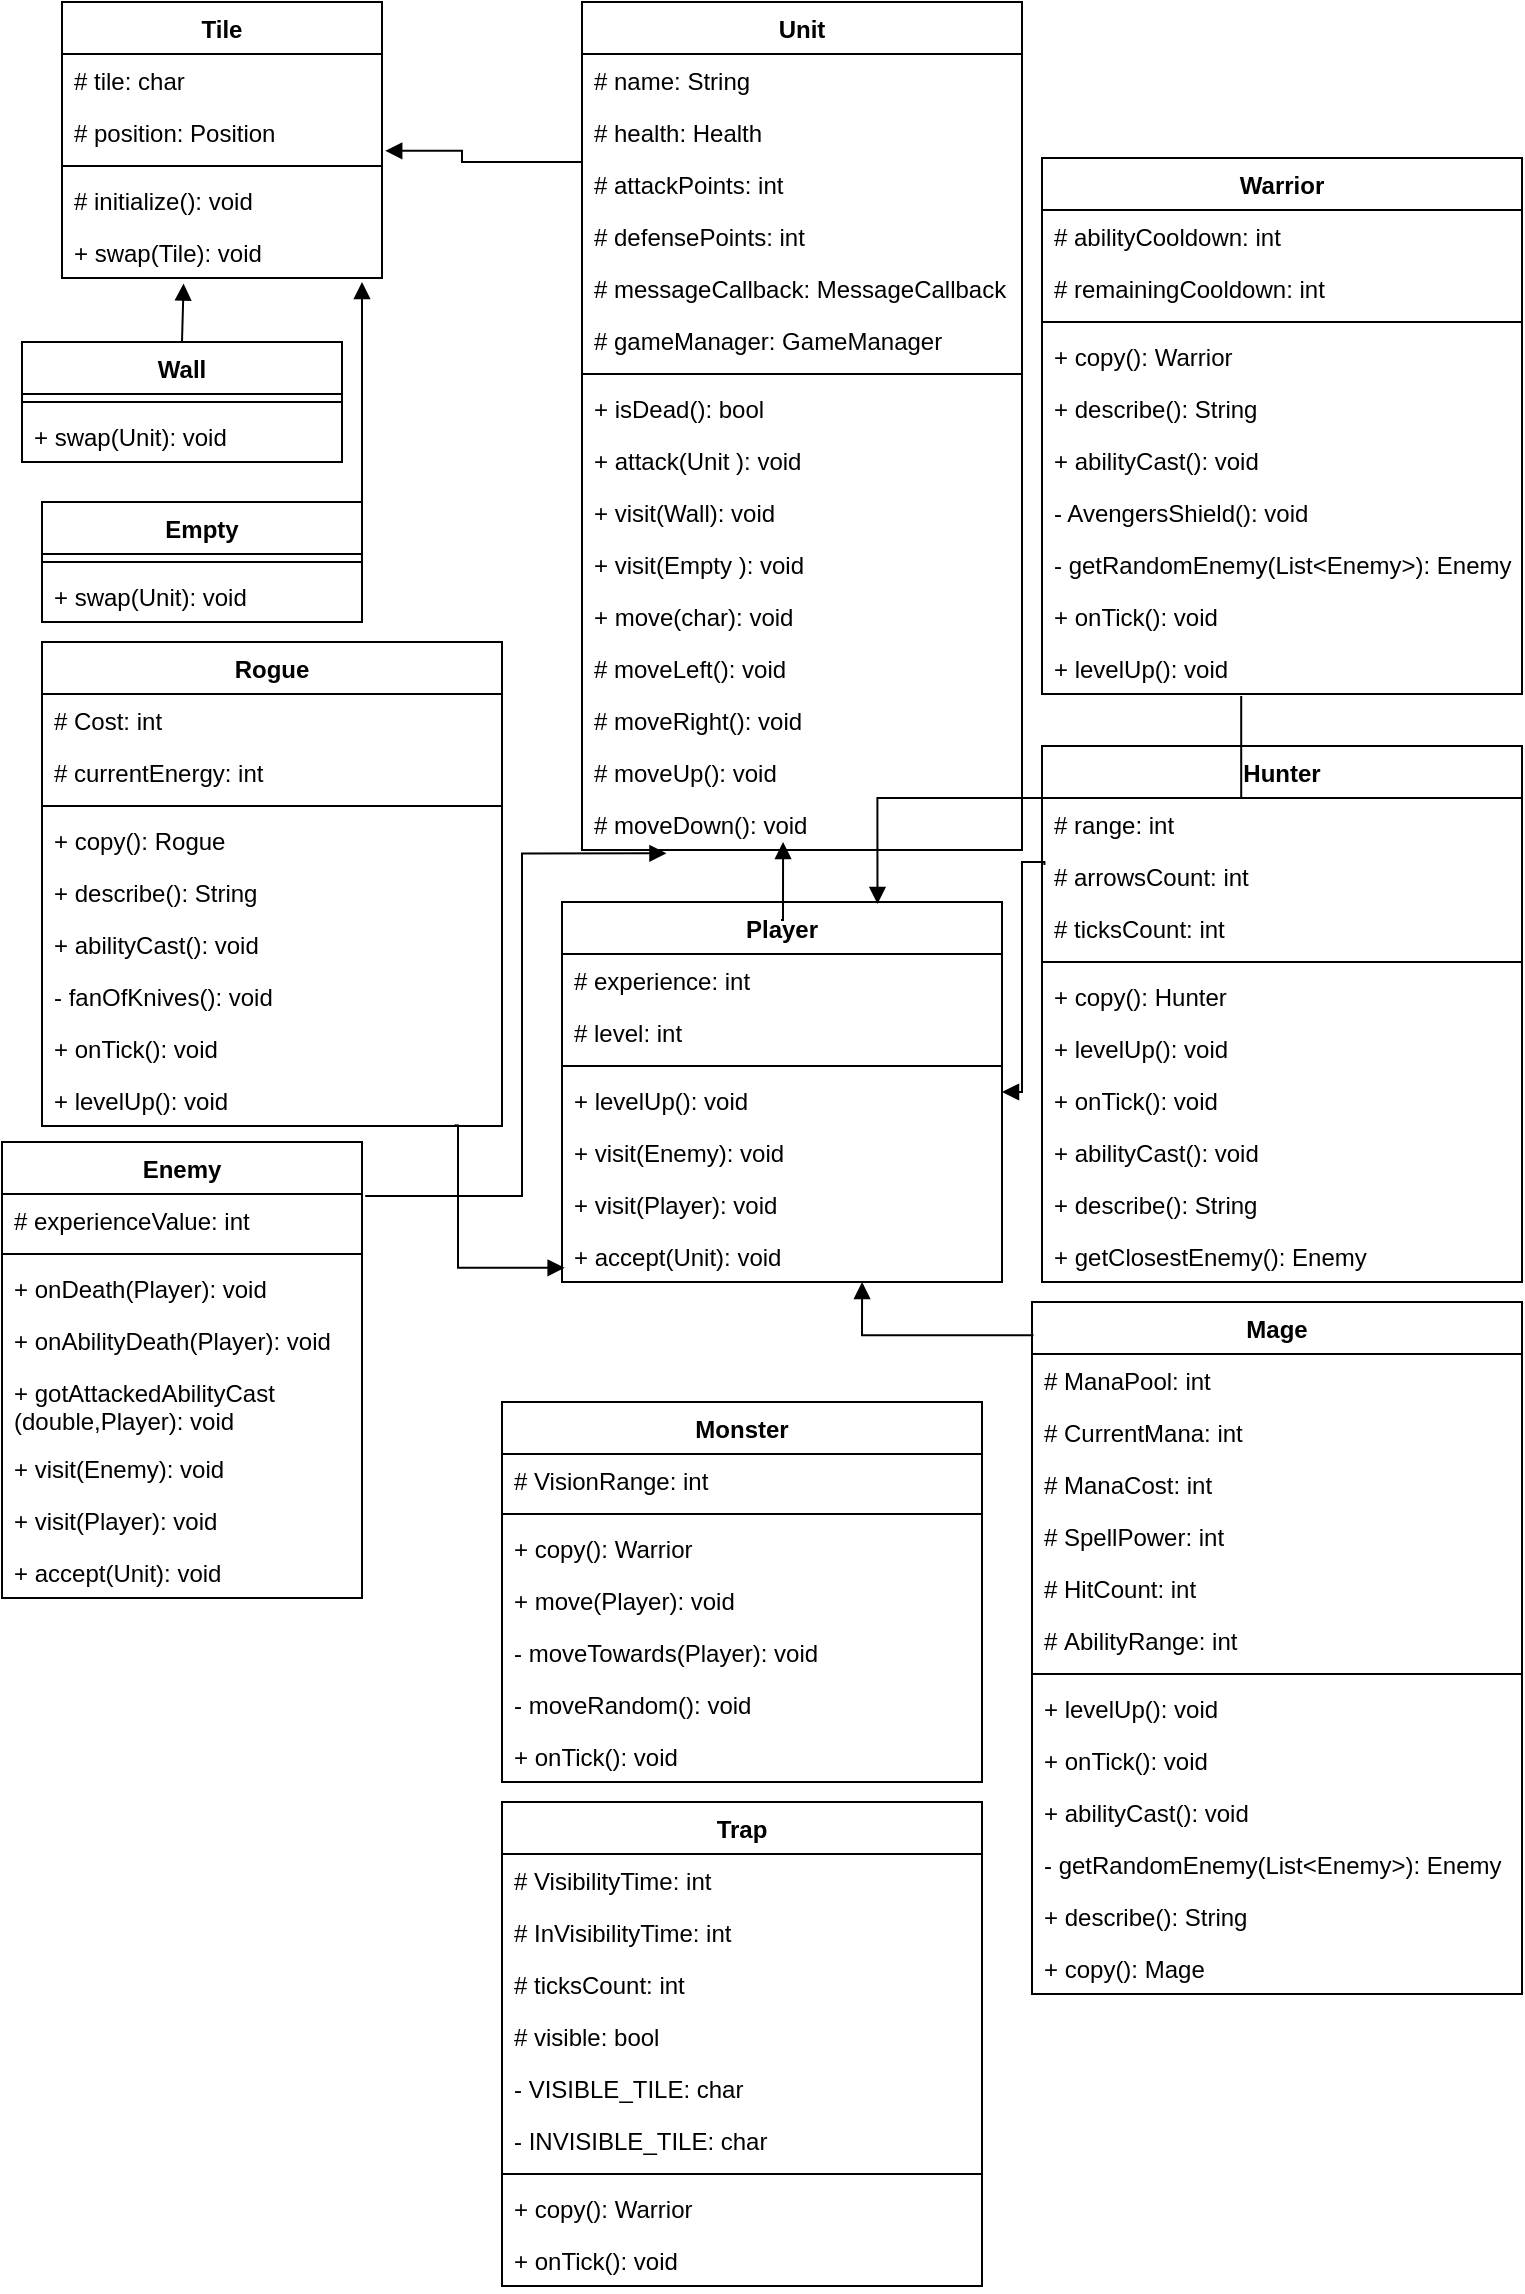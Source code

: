 <mxfile version="21.3.8" type="github">
  <diagram name="‫עמוד-1‬" id="Pcvhoxx2ViWLqpZ0MFCd">
    <mxGraphModel dx="1075" dy="1620" grid="1" gridSize="10" guides="1" tooltips="1" connect="1" arrows="1" fold="1" page="1" pageScale="1" pageWidth="827" pageHeight="1169" math="0" shadow="0">
      <root>
        <mxCell id="0" />
        <mxCell id="1" parent="0" />
        <mxCell id="f8qjsg44G-D1cvxURsNX-1" value="Tile" style="swimlane;fontStyle=1;align=center;verticalAlign=top;childLayout=stackLayout;horizontal=1;startSize=26;horizontalStack=0;resizeParent=1;resizeParentMax=0;resizeLast=0;collapsible=1;marginBottom=0;" vertex="1" parent="1">
          <mxGeometry x="30" y="-1160" width="160" height="138" as="geometry" />
        </mxCell>
        <mxCell id="f8qjsg44G-D1cvxURsNX-2" value="# tile: char" style="text;strokeColor=none;fillColor=none;align=left;verticalAlign=top;spacingLeft=4;spacingRight=4;overflow=hidden;rotatable=0;points=[[0,0.5],[1,0.5]];portConstraint=eastwest;" vertex="1" parent="f8qjsg44G-D1cvxURsNX-1">
          <mxGeometry y="26" width="160" height="26" as="geometry" />
        </mxCell>
        <mxCell id="f8qjsg44G-D1cvxURsNX-7" value="# position: Position" style="text;strokeColor=none;fillColor=none;align=left;verticalAlign=top;spacingLeft=4;spacingRight=4;overflow=hidden;rotatable=0;points=[[0,0.5],[1,0.5]];portConstraint=eastwest;" vertex="1" parent="f8qjsg44G-D1cvxURsNX-1">
          <mxGeometry y="52" width="160" height="26" as="geometry" />
        </mxCell>
        <mxCell id="f8qjsg44G-D1cvxURsNX-3" value="" style="line;strokeWidth=1;fillColor=none;align=left;verticalAlign=middle;spacingTop=-1;spacingLeft=3;spacingRight=3;rotatable=0;labelPosition=right;points=[];portConstraint=eastwest;" vertex="1" parent="f8qjsg44G-D1cvxURsNX-1">
          <mxGeometry y="78" width="160" height="8" as="geometry" />
        </mxCell>
        <mxCell id="f8qjsg44G-D1cvxURsNX-4" value="# initialize(): void" style="text;align=left;verticalAlign=top;spacingLeft=4;spacingRight=4;overflow=hidden;rotatable=0;points=[[0,0.5],[1,0.5]];portConstraint=eastwest;" vertex="1" parent="f8qjsg44G-D1cvxURsNX-1">
          <mxGeometry y="86" width="160" height="26" as="geometry" />
        </mxCell>
        <mxCell id="f8qjsg44G-D1cvxURsNX-5" value="+ swap(Tile): void" style="text;align=left;verticalAlign=top;spacingLeft=4;spacingRight=4;overflow=hidden;rotatable=0;points=[[0,0.5],[1,0.5]];portConstraint=eastwest;" vertex="1" parent="f8qjsg44G-D1cvxURsNX-1">
          <mxGeometry y="112" width="160" height="26" as="geometry" />
        </mxCell>
        <mxCell id="f8qjsg44G-D1cvxURsNX-8" value="Empty" style="swimlane;fontStyle=1;align=center;verticalAlign=top;childLayout=stackLayout;horizontal=1;startSize=26;horizontalStack=0;resizeParent=1;resizeParentMax=0;resizeLast=0;collapsible=1;marginBottom=0;" vertex="1" parent="1">
          <mxGeometry x="20" y="-910" width="160" height="60" as="geometry" />
        </mxCell>
        <mxCell id="f8qjsg44G-D1cvxURsNX-11" value="" style="line;strokeWidth=1;fillColor=none;align=left;verticalAlign=middle;spacingTop=-1;spacingLeft=3;spacingRight=3;rotatable=0;labelPosition=right;points=[];portConstraint=eastwest;" vertex="1" parent="f8qjsg44G-D1cvxURsNX-8">
          <mxGeometry y="26" width="160" height="8" as="geometry" />
        </mxCell>
        <mxCell id="f8qjsg44G-D1cvxURsNX-29" value="+ swap(Unit): void" style="text;align=left;verticalAlign=top;spacingLeft=4;spacingRight=4;overflow=hidden;rotatable=0;points=[[0,0.5],[1,0.5]];portConstraint=eastwest;" vertex="1" parent="f8qjsg44G-D1cvxURsNX-8">
          <mxGeometry y="34" width="160" height="26" as="geometry" />
        </mxCell>
        <mxCell id="f8qjsg44G-D1cvxURsNX-14" value="Wall" style="swimlane;fontStyle=1;align=center;verticalAlign=top;childLayout=stackLayout;horizontal=1;startSize=26;horizontalStack=0;resizeParent=1;resizeParentMax=0;resizeLast=0;collapsible=1;marginBottom=0;" vertex="1" parent="1">
          <mxGeometry x="10" y="-990" width="160" height="60" as="geometry" />
        </mxCell>
        <mxCell id="f8qjsg44G-D1cvxURsNX-17" value="" style="line;strokeWidth=1;fillColor=none;align=left;verticalAlign=middle;spacingTop=-1;spacingLeft=3;spacingRight=3;rotatable=0;labelPosition=right;points=[];portConstraint=eastwest;" vertex="1" parent="f8qjsg44G-D1cvxURsNX-14">
          <mxGeometry y="26" width="160" height="8" as="geometry" />
        </mxCell>
        <mxCell id="f8qjsg44G-D1cvxURsNX-28" value="+ swap(Unit): void" style="text;align=left;verticalAlign=top;spacingLeft=4;spacingRight=4;overflow=hidden;rotatable=0;points=[[0,0.5],[1,0.5]];portConstraint=eastwest;" vertex="1" parent="f8qjsg44G-D1cvxURsNX-14">
          <mxGeometry y="34" width="160" height="26" as="geometry" />
        </mxCell>
        <mxCell id="f8qjsg44G-D1cvxURsNX-21" style="edgeStyle=orthogonalEdgeStyle;rounded=0;orthogonalLoop=1;jettySize=auto;html=1;endArrow=block;endFill=1;exitX=0.5;exitY=0;exitDx=0;exitDy=0;entryX=0.38;entryY=1.108;entryDx=0;entryDy=0;entryPerimeter=0;" edge="1" parent="1" source="f8qjsg44G-D1cvxURsNX-14" target="f8qjsg44G-D1cvxURsNX-5">
          <mxGeometry relative="1" as="geometry">
            <mxPoint x="165" y="-1080" as="sourcePoint" />
            <mxPoint x="550" y="-955" as="targetPoint" />
          </mxGeometry>
        </mxCell>
        <mxCell id="f8qjsg44G-D1cvxURsNX-22" value="Unit" style="swimlane;fontStyle=1;align=center;verticalAlign=top;childLayout=stackLayout;horizontal=1;startSize=26;horizontalStack=0;resizeParent=1;resizeParentMax=0;resizeLast=0;collapsible=1;marginBottom=0;" vertex="1" parent="1">
          <mxGeometry x="290" y="-1160" width="220" height="424" as="geometry" />
        </mxCell>
        <mxCell id="f8qjsg44G-D1cvxURsNX-23" value="# name: String" style="text;strokeColor=none;fillColor=none;align=left;verticalAlign=top;spacingLeft=4;spacingRight=4;overflow=hidden;rotatable=0;points=[[0,0.5],[1,0.5]];portConstraint=eastwest;" vertex="1" parent="f8qjsg44G-D1cvxURsNX-22">
          <mxGeometry y="26" width="220" height="26" as="geometry" />
        </mxCell>
        <mxCell id="f8qjsg44G-D1cvxURsNX-24" value="# health: Health" style="text;strokeColor=none;fillColor=none;align=left;verticalAlign=top;spacingLeft=4;spacingRight=4;overflow=hidden;rotatable=0;points=[[0,0.5],[1,0.5]];portConstraint=eastwest;" vertex="1" parent="f8qjsg44G-D1cvxURsNX-22">
          <mxGeometry y="52" width="220" height="26" as="geometry" />
        </mxCell>
        <mxCell id="f8qjsg44G-D1cvxURsNX-30" value="# attackPoints: int" style="text;strokeColor=none;fillColor=none;align=left;verticalAlign=top;spacingLeft=4;spacingRight=4;overflow=hidden;rotatable=0;points=[[0,0.5],[1,0.5]];portConstraint=eastwest;" vertex="1" parent="f8qjsg44G-D1cvxURsNX-22">
          <mxGeometry y="78" width="220" height="26" as="geometry" />
        </mxCell>
        <mxCell id="f8qjsg44G-D1cvxURsNX-31" value="# defensePoints: int" style="text;strokeColor=none;fillColor=none;align=left;verticalAlign=top;spacingLeft=4;spacingRight=4;overflow=hidden;rotatable=0;points=[[0,0.5],[1,0.5]];portConstraint=eastwest;" vertex="1" parent="f8qjsg44G-D1cvxURsNX-22">
          <mxGeometry y="104" width="220" height="26" as="geometry" />
        </mxCell>
        <mxCell id="f8qjsg44G-D1cvxURsNX-32" value="# messageCallback: MessageCallback" style="text;strokeColor=none;fillColor=none;align=left;verticalAlign=top;spacingLeft=4;spacingRight=4;overflow=hidden;rotatable=0;points=[[0,0.5],[1,0.5]];portConstraint=eastwest;" vertex="1" parent="f8qjsg44G-D1cvxURsNX-22">
          <mxGeometry y="130" width="220" height="26" as="geometry" />
        </mxCell>
        <mxCell id="f8qjsg44G-D1cvxURsNX-33" value="# gameManager: GameManager" style="text;strokeColor=none;fillColor=none;align=left;verticalAlign=top;spacingLeft=4;spacingRight=4;overflow=hidden;rotatable=0;points=[[0,0.5],[1,0.5]];portConstraint=eastwest;" vertex="1" parent="f8qjsg44G-D1cvxURsNX-22">
          <mxGeometry y="156" width="220" height="26" as="geometry" />
        </mxCell>
        <mxCell id="f8qjsg44G-D1cvxURsNX-25" value="" style="line;strokeWidth=1;fillColor=none;align=left;verticalAlign=middle;spacingTop=-1;spacingLeft=3;spacingRight=3;rotatable=0;labelPosition=right;points=[];portConstraint=eastwest;" vertex="1" parent="f8qjsg44G-D1cvxURsNX-22">
          <mxGeometry y="182" width="220" height="8" as="geometry" />
        </mxCell>
        <mxCell id="f8qjsg44G-D1cvxURsNX-26" value="+ isDead(): bool" style="text;align=left;verticalAlign=top;spacingLeft=4;spacingRight=4;overflow=hidden;rotatable=0;points=[[0,0.5],[1,0.5]];portConstraint=eastwest;" vertex="1" parent="f8qjsg44G-D1cvxURsNX-22">
          <mxGeometry y="190" width="220" height="26" as="geometry" />
        </mxCell>
        <mxCell id="f8qjsg44G-D1cvxURsNX-27" value="+ attack(Unit ): void" style="text;align=left;verticalAlign=top;spacingLeft=4;spacingRight=4;overflow=hidden;rotatable=0;points=[[0,0.5],[1,0.5]];portConstraint=eastwest;" vertex="1" parent="f8qjsg44G-D1cvxURsNX-22">
          <mxGeometry y="216" width="220" height="26" as="geometry" />
        </mxCell>
        <mxCell id="f8qjsg44G-D1cvxURsNX-34" value="+ visit(Wall): void" style="text;align=left;verticalAlign=top;spacingLeft=4;spacingRight=4;overflow=hidden;rotatable=0;points=[[0,0.5],[1,0.5]];portConstraint=eastwest;" vertex="1" parent="f8qjsg44G-D1cvxURsNX-22">
          <mxGeometry y="242" width="220" height="26" as="geometry" />
        </mxCell>
        <mxCell id="f8qjsg44G-D1cvxURsNX-35" value="+ visit(Empty ): void" style="text;align=left;verticalAlign=top;spacingLeft=4;spacingRight=4;overflow=hidden;rotatable=0;points=[[0,0.5],[1,0.5]];portConstraint=eastwest;" vertex="1" parent="f8qjsg44G-D1cvxURsNX-22">
          <mxGeometry y="268" width="220" height="26" as="geometry" />
        </mxCell>
        <mxCell id="f8qjsg44G-D1cvxURsNX-36" value="+ move(char): void" style="text;align=left;verticalAlign=top;spacingLeft=4;spacingRight=4;overflow=hidden;rotatable=0;points=[[0,0.5],[1,0.5]];portConstraint=eastwest;" vertex="1" parent="f8qjsg44G-D1cvxURsNX-22">
          <mxGeometry y="294" width="220" height="26" as="geometry" />
        </mxCell>
        <mxCell id="f8qjsg44G-D1cvxURsNX-37" value="# moveLeft(): void" style="text;align=left;verticalAlign=top;spacingLeft=4;spacingRight=4;overflow=hidden;rotatable=0;points=[[0,0.5],[1,0.5]];portConstraint=eastwest;" vertex="1" parent="f8qjsg44G-D1cvxURsNX-22">
          <mxGeometry y="320" width="220" height="26" as="geometry" />
        </mxCell>
        <mxCell id="f8qjsg44G-D1cvxURsNX-38" value="# moveRight(): void" style="text;align=left;verticalAlign=top;spacingLeft=4;spacingRight=4;overflow=hidden;rotatable=0;points=[[0,0.5],[1,0.5]];portConstraint=eastwest;" vertex="1" parent="f8qjsg44G-D1cvxURsNX-22">
          <mxGeometry y="346" width="220" height="26" as="geometry" />
        </mxCell>
        <mxCell id="f8qjsg44G-D1cvxURsNX-39" value="# moveUp(): void" style="text;align=left;verticalAlign=top;spacingLeft=4;spacingRight=4;overflow=hidden;rotatable=0;points=[[0,0.5],[1,0.5]];portConstraint=eastwest;" vertex="1" parent="f8qjsg44G-D1cvxURsNX-22">
          <mxGeometry y="372" width="220" height="26" as="geometry" />
        </mxCell>
        <mxCell id="f8qjsg44G-D1cvxURsNX-40" value="# moveDown(): void" style="text;align=left;verticalAlign=top;spacingLeft=4;spacingRight=4;overflow=hidden;rotatable=0;points=[[0,0.5],[1,0.5]];portConstraint=eastwest;" vertex="1" parent="f8qjsg44G-D1cvxURsNX-22">
          <mxGeometry y="398" width="220" height="26" as="geometry" />
        </mxCell>
        <mxCell id="f8qjsg44G-D1cvxURsNX-41" style="edgeStyle=orthogonalEdgeStyle;rounded=0;orthogonalLoop=1;jettySize=auto;html=1;endArrow=block;endFill=1;exitX=0;exitY=0.5;exitDx=0;exitDy=0;entryX=1.01;entryY=0.862;entryDx=0;entryDy=0;entryPerimeter=0;" edge="1" parent="1" source="f8qjsg44G-D1cvxURsNX-30" target="f8qjsg44G-D1cvxURsNX-7">
          <mxGeometry relative="1" as="geometry">
            <mxPoint x="729" y="-959" as="sourcePoint" />
            <mxPoint x="570" y="-980" as="targetPoint" />
            <Array as="points">
              <mxPoint x="290" y="-1080" />
              <mxPoint x="230" y="-1080" />
              <mxPoint x="230" y="-1086" />
            </Array>
          </mxGeometry>
        </mxCell>
        <mxCell id="f8qjsg44G-D1cvxURsNX-42" value="Player" style="swimlane;fontStyle=1;align=center;verticalAlign=top;childLayout=stackLayout;horizontal=1;startSize=26;horizontalStack=0;resizeParent=1;resizeParentMax=0;resizeLast=0;collapsible=1;marginBottom=0;" vertex="1" parent="1">
          <mxGeometry x="280" y="-710" width="220" height="190" as="geometry" />
        </mxCell>
        <mxCell id="f8qjsg44G-D1cvxURsNX-47" value="# experience: int" style="text;strokeColor=none;fillColor=none;align=left;verticalAlign=top;spacingLeft=4;spacingRight=4;overflow=hidden;rotatable=0;points=[[0,0.5],[1,0.5]];portConstraint=eastwest;" vertex="1" parent="f8qjsg44G-D1cvxURsNX-42">
          <mxGeometry y="26" width="220" height="26" as="geometry" />
        </mxCell>
        <mxCell id="f8qjsg44G-D1cvxURsNX-48" value="# level: int" style="text;strokeColor=none;fillColor=none;align=left;verticalAlign=top;spacingLeft=4;spacingRight=4;overflow=hidden;rotatable=0;points=[[0,0.5],[1,0.5]];portConstraint=eastwest;" vertex="1" parent="f8qjsg44G-D1cvxURsNX-42">
          <mxGeometry y="52" width="220" height="26" as="geometry" />
        </mxCell>
        <mxCell id="f8qjsg44G-D1cvxURsNX-49" value="" style="line;strokeWidth=1;fillColor=none;align=left;verticalAlign=middle;spacingTop=-1;spacingLeft=3;spacingRight=3;rotatable=0;labelPosition=right;points=[];portConstraint=eastwest;" vertex="1" parent="f8qjsg44G-D1cvxURsNX-42">
          <mxGeometry y="78" width="220" height="8" as="geometry" />
        </mxCell>
        <mxCell id="f8qjsg44G-D1cvxURsNX-50" value="+ levelUp(): void" style="text;align=left;verticalAlign=top;spacingLeft=4;spacingRight=4;overflow=hidden;rotatable=0;points=[[0,0.5],[1,0.5]];portConstraint=eastwest;" vertex="1" parent="f8qjsg44G-D1cvxURsNX-42">
          <mxGeometry y="86" width="220" height="26" as="geometry" />
        </mxCell>
        <mxCell id="f8qjsg44G-D1cvxURsNX-51" value="+ visit(Enemy): void" style="text;align=left;verticalAlign=top;spacingLeft=4;spacingRight=4;overflow=hidden;rotatable=0;points=[[0,0.5],[1,0.5]];portConstraint=eastwest;" vertex="1" parent="f8qjsg44G-D1cvxURsNX-42">
          <mxGeometry y="112" width="220" height="26" as="geometry" />
        </mxCell>
        <mxCell id="f8qjsg44G-D1cvxURsNX-52" value="+ visit(Player): void" style="text;align=left;verticalAlign=top;spacingLeft=4;spacingRight=4;overflow=hidden;rotatable=0;points=[[0,0.5],[1,0.5]];portConstraint=eastwest;" vertex="1" parent="f8qjsg44G-D1cvxURsNX-42">
          <mxGeometry y="138" width="220" height="26" as="geometry" />
        </mxCell>
        <mxCell id="f8qjsg44G-D1cvxURsNX-53" value="+ accept(Unit): void" style="text;align=left;verticalAlign=top;spacingLeft=4;spacingRight=4;overflow=hidden;rotatable=0;points=[[0,0.5],[1,0.5]];portConstraint=eastwest;" vertex="1" parent="f8qjsg44G-D1cvxURsNX-42">
          <mxGeometry y="164" width="220" height="26" as="geometry" />
        </mxCell>
        <mxCell id="f8qjsg44G-D1cvxURsNX-59" style="edgeStyle=orthogonalEdgeStyle;rounded=0;orthogonalLoop=1;jettySize=auto;html=1;endArrow=block;endFill=1;exitX=1;exitY=0;exitDx=0;exitDy=0;" edge="1" parent="1" source="f8qjsg44G-D1cvxURsNX-8">
          <mxGeometry relative="1" as="geometry">
            <mxPoint x="100" y="-980" as="sourcePoint" />
            <mxPoint x="180" y="-1020" as="targetPoint" />
          </mxGeometry>
        </mxCell>
        <mxCell id="f8qjsg44G-D1cvxURsNX-69" style="edgeStyle=orthogonalEdgeStyle;rounded=0;orthogonalLoop=1;jettySize=auto;html=1;endArrow=block;endFill=1;exitX=0.5;exitY=0;exitDx=0;exitDy=0;entryX=0.457;entryY=0.846;entryDx=0;entryDy=0;entryPerimeter=0;" edge="1" parent="1" target="f8qjsg44G-D1cvxURsNX-40">
          <mxGeometry relative="1" as="geometry">
            <mxPoint x="389.5" y="-701" as="sourcePoint" />
            <mxPoint x="390.5" y="-730" as="targetPoint" />
            <Array as="points">
              <mxPoint x="391" y="-701" />
            </Array>
          </mxGeometry>
        </mxCell>
        <mxCell id="f8qjsg44G-D1cvxURsNX-79" value="Mage" style="swimlane;fontStyle=1;align=center;verticalAlign=top;childLayout=stackLayout;horizontal=1;startSize=26;horizontalStack=0;resizeParent=1;resizeParentMax=0;resizeLast=0;collapsible=1;marginBottom=0;" vertex="1" parent="1">
          <mxGeometry x="515" y="-510" width="245" height="346" as="geometry" />
        </mxCell>
        <mxCell id="f8qjsg44G-D1cvxURsNX-80" value="# ManaPool: int" style="text;strokeColor=none;fillColor=none;align=left;verticalAlign=top;spacingLeft=4;spacingRight=4;overflow=hidden;rotatable=0;points=[[0,0.5],[1,0.5]];portConstraint=eastwest;" vertex="1" parent="f8qjsg44G-D1cvxURsNX-79">
          <mxGeometry y="26" width="245" height="26" as="geometry" />
        </mxCell>
        <mxCell id="f8qjsg44G-D1cvxURsNX-81" value="# CurrentMana: int" style="text;strokeColor=none;fillColor=none;align=left;verticalAlign=top;spacingLeft=4;spacingRight=4;overflow=hidden;rotatable=0;points=[[0,0.5],[1,0.5]];portConstraint=eastwest;" vertex="1" parent="f8qjsg44G-D1cvxURsNX-79">
          <mxGeometry y="52" width="245" height="26" as="geometry" />
        </mxCell>
        <mxCell id="f8qjsg44G-D1cvxURsNX-125" value="# ManaCost: int" style="text;strokeColor=none;fillColor=none;align=left;verticalAlign=top;spacingLeft=4;spacingRight=4;overflow=hidden;rotatable=0;points=[[0,0.5],[1,0.5]];portConstraint=eastwest;" vertex="1" parent="f8qjsg44G-D1cvxURsNX-79">
          <mxGeometry y="78" width="245" height="26" as="geometry" />
        </mxCell>
        <mxCell id="f8qjsg44G-D1cvxURsNX-128" value="# SpellPower: int" style="text;strokeColor=none;fillColor=none;align=left;verticalAlign=top;spacingLeft=4;spacingRight=4;overflow=hidden;rotatable=0;points=[[0,0.5],[1,0.5]];portConstraint=eastwest;" vertex="1" parent="f8qjsg44G-D1cvxURsNX-79">
          <mxGeometry y="104" width="245" height="26" as="geometry" />
        </mxCell>
        <mxCell id="f8qjsg44G-D1cvxURsNX-126" value="# HitCount: int" style="text;strokeColor=none;fillColor=none;align=left;verticalAlign=top;spacingLeft=4;spacingRight=4;overflow=hidden;rotatable=0;points=[[0,0.5],[1,0.5]];portConstraint=eastwest;" vertex="1" parent="f8qjsg44G-D1cvxURsNX-79">
          <mxGeometry y="130" width="245" height="26" as="geometry" />
        </mxCell>
        <mxCell id="f8qjsg44G-D1cvxURsNX-127" value="# AbilityRange: int" style="text;strokeColor=none;fillColor=none;align=left;verticalAlign=top;spacingLeft=4;spacingRight=4;overflow=hidden;rotatable=0;points=[[0,0.5],[1,0.5]];portConstraint=eastwest;" vertex="1" parent="f8qjsg44G-D1cvxURsNX-79">
          <mxGeometry y="156" width="245" height="26" as="geometry" />
        </mxCell>
        <mxCell id="f8qjsg44G-D1cvxURsNX-82" value="" style="line;strokeWidth=1;fillColor=none;align=left;verticalAlign=middle;spacingTop=-1;spacingLeft=3;spacingRight=3;rotatable=0;labelPosition=right;points=[];portConstraint=eastwest;" vertex="1" parent="f8qjsg44G-D1cvxURsNX-79">
          <mxGeometry y="182" width="245" height="8" as="geometry" />
        </mxCell>
        <mxCell id="f8qjsg44G-D1cvxURsNX-133" value="+ levelUp(): void" style="text;align=left;verticalAlign=top;spacingLeft=4;spacingRight=4;overflow=hidden;rotatable=0;points=[[0,0.5],[1,0.5]];portConstraint=eastwest;" vertex="1" parent="f8qjsg44G-D1cvxURsNX-79">
          <mxGeometry y="190" width="245" height="26" as="geometry" />
        </mxCell>
        <mxCell id="f8qjsg44G-D1cvxURsNX-132" value="+ onTick(): void" style="text;align=left;verticalAlign=top;spacingLeft=4;spacingRight=4;overflow=hidden;rotatable=0;points=[[0,0.5],[1,0.5]];portConstraint=eastwest;" vertex="1" parent="f8qjsg44G-D1cvxURsNX-79">
          <mxGeometry y="216" width="245" height="26" as="geometry" />
        </mxCell>
        <mxCell id="f8qjsg44G-D1cvxURsNX-131" value="+ abilityCast(): void" style="text;align=left;verticalAlign=top;spacingLeft=4;spacingRight=4;overflow=hidden;rotatable=0;points=[[0,0.5],[1,0.5]];portConstraint=eastwest;" vertex="1" parent="f8qjsg44G-D1cvxURsNX-79">
          <mxGeometry y="242" width="245" height="26" as="geometry" />
        </mxCell>
        <mxCell id="f8qjsg44G-D1cvxURsNX-134" value="- getRandomEnemy(List&lt;Enemy&gt;): Enemy" style="text;align=left;verticalAlign=top;spacingLeft=4;spacingRight=4;overflow=hidden;rotatable=0;points=[[0,0.5],[1,0.5]];portConstraint=eastwest;" vertex="1" parent="f8qjsg44G-D1cvxURsNX-79">
          <mxGeometry y="268" width="245" height="26" as="geometry" />
        </mxCell>
        <mxCell id="f8qjsg44G-D1cvxURsNX-130" value="+ describe(): String" style="text;align=left;verticalAlign=top;spacingLeft=4;spacingRight=4;overflow=hidden;rotatable=0;points=[[0,0.5],[1,0.5]];portConstraint=eastwest;" vertex="1" parent="f8qjsg44G-D1cvxURsNX-79">
          <mxGeometry y="294" width="245" height="26" as="geometry" />
        </mxCell>
        <mxCell id="f8qjsg44G-D1cvxURsNX-129" value="+ copy(): Mage" style="text;align=left;verticalAlign=top;spacingLeft=4;spacingRight=4;overflow=hidden;rotatable=0;points=[[0,0.5],[1,0.5]];portConstraint=eastwest;" vertex="1" parent="f8qjsg44G-D1cvxURsNX-79">
          <mxGeometry y="320" width="245" height="26" as="geometry" />
        </mxCell>
        <mxCell id="f8qjsg44G-D1cvxURsNX-95" value="Hunter" style="swimlane;fontStyle=1;align=center;verticalAlign=top;childLayout=stackLayout;horizontal=1;startSize=26;horizontalStack=0;resizeParent=1;resizeParentMax=0;resizeLast=0;collapsible=1;marginBottom=0;" vertex="1" parent="1">
          <mxGeometry x="520" y="-788" width="240" height="268" as="geometry" />
        </mxCell>
        <mxCell id="f8qjsg44G-D1cvxURsNX-96" value="# range: int" style="text;strokeColor=none;fillColor=none;align=left;verticalAlign=top;spacingLeft=4;spacingRight=4;overflow=hidden;rotatable=0;points=[[0,0.5],[1,0.5]];portConstraint=eastwest;" vertex="1" parent="f8qjsg44G-D1cvxURsNX-95">
          <mxGeometry y="26" width="240" height="26" as="geometry" />
        </mxCell>
        <mxCell id="f8qjsg44G-D1cvxURsNX-97" value="# arrowsCount: int" style="text;strokeColor=none;fillColor=none;align=left;verticalAlign=top;spacingLeft=4;spacingRight=4;overflow=hidden;rotatable=0;points=[[0,0.5],[1,0.5]];portConstraint=eastwest;" vertex="1" parent="f8qjsg44G-D1cvxURsNX-95">
          <mxGeometry y="52" width="240" height="26" as="geometry" />
        </mxCell>
        <mxCell id="f8qjsg44G-D1cvxURsNX-157" value="# ticksCount: int" style="text;strokeColor=none;fillColor=none;align=left;verticalAlign=top;spacingLeft=4;spacingRight=4;overflow=hidden;rotatable=0;points=[[0,0.5],[1,0.5]];portConstraint=eastwest;" vertex="1" parent="f8qjsg44G-D1cvxURsNX-95">
          <mxGeometry y="78" width="240" height="26" as="geometry" />
        </mxCell>
        <mxCell id="f8qjsg44G-D1cvxURsNX-98" value="" style="line;strokeWidth=1;fillColor=none;align=left;verticalAlign=middle;spacingTop=-1;spacingLeft=3;spacingRight=3;rotatable=0;labelPosition=right;points=[];portConstraint=eastwest;" vertex="1" parent="f8qjsg44G-D1cvxURsNX-95">
          <mxGeometry y="104" width="240" height="8" as="geometry" />
        </mxCell>
        <mxCell id="f8qjsg44G-D1cvxURsNX-151" value="+ copy(): Hunter" style="text;align=left;verticalAlign=top;spacingLeft=4;spacingRight=4;overflow=hidden;rotatable=0;points=[[0,0.5],[1,0.5]];portConstraint=eastwest;" vertex="1" parent="f8qjsg44G-D1cvxURsNX-95">
          <mxGeometry y="112" width="240" height="26" as="geometry" />
        </mxCell>
        <mxCell id="f8qjsg44G-D1cvxURsNX-155" value="+ levelUp(): void" style="text;align=left;verticalAlign=top;spacingLeft=4;spacingRight=4;overflow=hidden;rotatable=0;points=[[0,0.5],[1,0.5]];portConstraint=eastwest;" vertex="1" parent="f8qjsg44G-D1cvxURsNX-95">
          <mxGeometry y="138" width="240" height="26" as="geometry" />
        </mxCell>
        <mxCell id="f8qjsg44G-D1cvxURsNX-154" value="+ onTick(): void" style="text;align=left;verticalAlign=top;spacingLeft=4;spacingRight=4;overflow=hidden;rotatable=0;points=[[0,0.5],[1,0.5]];portConstraint=eastwest;" vertex="1" parent="f8qjsg44G-D1cvxURsNX-95">
          <mxGeometry y="164" width="240" height="26" as="geometry" />
        </mxCell>
        <mxCell id="f8qjsg44G-D1cvxURsNX-153" value="+ abilityCast(): void" style="text;align=left;verticalAlign=top;spacingLeft=4;spacingRight=4;overflow=hidden;rotatable=0;points=[[0,0.5],[1,0.5]];portConstraint=eastwest;" vertex="1" parent="f8qjsg44G-D1cvxURsNX-95">
          <mxGeometry y="190" width="240" height="26" as="geometry" />
        </mxCell>
        <mxCell id="f8qjsg44G-D1cvxURsNX-152" value="+ describe(): String" style="text;align=left;verticalAlign=top;spacingLeft=4;spacingRight=4;overflow=hidden;rotatable=0;points=[[0,0.5],[1,0.5]];portConstraint=eastwest;" vertex="1" parent="f8qjsg44G-D1cvxURsNX-95">
          <mxGeometry y="216" width="240" height="26" as="geometry" />
        </mxCell>
        <mxCell id="f8qjsg44G-D1cvxURsNX-158" value="+ getClosestEnemy(): Enemy" style="text;align=left;verticalAlign=top;spacingLeft=4;spacingRight=4;overflow=hidden;rotatable=0;points=[[0,0.5],[1,0.5]];portConstraint=eastwest;" vertex="1" parent="f8qjsg44G-D1cvxURsNX-95">
          <mxGeometry y="242" width="240" height="26" as="geometry" />
        </mxCell>
        <mxCell id="f8qjsg44G-D1cvxURsNX-103" value="Rogue" style="swimlane;fontStyle=1;align=center;verticalAlign=top;childLayout=stackLayout;horizontal=1;startSize=26;horizontalStack=0;resizeParent=1;resizeParentMax=0;resizeLast=0;collapsible=1;marginBottom=0;" vertex="1" parent="1">
          <mxGeometry x="20" y="-840" width="230" height="242" as="geometry" />
        </mxCell>
        <mxCell id="f8qjsg44G-D1cvxURsNX-104" value="# Cost: int" style="text;strokeColor=none;fillColor=none;align=left;verticalAlign=top;spacingLeft=4;spacingRight=4;overflow=hidden;rotatable=0;points=[[0,0.5],[1,0.5]];portConstraint=eastwest;" vertex="1" parent="f8qjsg44G-D1cvxURsNX-103">
          <mxGeometry y="26" width="230" height="26" as="geometry" />
        </mxCell>
        <mxCell id="f8qjsg44G-D1cvxURsNX-105" value="# currentEnergy: int" style="text;strokeColor=none;fillColor=none;align=left;verticalAlign=top;spacingLeft=4;spacingRight=4;overflow=hidden;rotatable=0;points=[[0,0.5],[1,0.5]];portConstraint=eastwest;" vertex="1" parent="f8qjsg44G-D1cvxURsNX-103">
          <mxGeometry y="52" width="230" height="26" as="geometry" />
        </mxCell>
        <mxCell id="f8qjsg44G-D1cvxURsNX-106" value="" style="line;strokeWidth=1;fillColor=none;align=left;verticalAlign=middle;spacingTop=-1;spacingLeft=3;spacingRight=3;rotatable=0;labelPosition=right;points=[];portConstraint=eastwest;" vertex="1" parent="f8qjsg44G-D1cvxURsNX-103">
          <mxGeometry y="78" width="230" height="8" as="geometry" />
        </mxCell>
        <mxCell id="f8qjsg44G-D1cvxURsNX-108" value="+ copy(): Rogue" style="text;align=left;verticalAlign=top;spacingLeft=4;spacingRight=4;overflow=hidden;rotatable=0;points=[[0,0.5],[1,0.5]];portConstraint=eastwest;" vertex="1" parent="f8qjsg44G-D1cvxURsNX-103">
          <mxGeometry y="86" width="230" height="26" as="geometry" />
        </mxCell>
        <mxCell id="f8qjsg44G-D1cvxURsNX-122" value="+ describe(): String" style="text;align=left;verticalAlign=top;spacingLeft=4;spacingRight=4;overflow=hidden;rotatable=0;points=[[0,0.5],[1,0.5]];portConstraint=eastwest;" vertex="1" parent="f8qjsg44G-D1cvxURsNX-103">
          <mxGeometry y="112" width="230" height="26" as="geometry" />
        </mxCell>
        <mxCell id="f8qjsg44G-D1cvxURsNX-124" value="+ abilityCast(): void" style="text;align=left;verticalAlign=top;spacingLeft=4;spacingRight=4;overflow=hidden;rotatable=0;points=[[0,0.5],[1,0.5]];portConstraint=eastwest;" vertex="1" parent="f8qjsg44G-D1cvxURsNX-103">
          <mxGeometry y="138" width="230" height="26" as="geometry" />
        </mxCell>
        <mxCell id="f8qjsg44G-D1cvxURsNX-110" value="- fanOfKnives(): void" style="text;align=left;verticalAlign=top;spacingLeft=4;spacingRight=4;overflow=hidden;rotatable=0;points=[[0,0.5],[1,0.5]];portConstraint=eastwest;" vertex="1" parent="f8qjsg44G-D1cvxURsNX-103">
          <mxGeometry y="164" width="230" height="26" as="geometry" />
        </mxCell>
        <mxCell id="f8qjsg44G-D1cvxURsNX-123" value="+ onTick(): void" style="text;align=left;verticalAlign=top;spacingLeft=4;spacingRight=4;overflow=hidden;rotatable=0;points=[[0,0.5],[1,0.5]];portConstraint=eastwest;" vertex="1" parent="f8qjsg44G-D1cvxURsNX-103">
          <mxGeometry y="190" width="230" height="26" as="geometry" />
        </mxCell>
        <mxCell id="f8qjsg44G-D1cvxURsNX-107" value="+ levelUp(): void" style="text;align=left;verticalAlign=top;spacingLeft=4;spacingRight=4;overflow=hidden;rotatable=0;points=[[0,0.5],[1,0.5]];portConstraint=eastwest;" vertex="1" parent="f8qjsg44G-D1cvxURsNX-103">
          <mxGeometry y="216" width="230" height="26" as="geometry" />
        </mxCell>
        <mxCell id="f8qjsg44G-D1cvxURsNX-111" value="Warrior" style="swimlane;fontStyle=1;align=center;verticalAlign=top;childLayout=stackLayout;horizontal=1;startSize=26;horizontalStack=0;resizeParent=1;resizeParentMax=0;resizeLast=0;collapsible=1;marginBottom=0;" vertex="1" parent="1">
          <mxGeometry x="520" y="-1082" width="240" height="268" as="geometry" />
        </mxCell>
        <mxCell id="f8qjsg44G-D1cvxURsNX-112" value="# abilityCooldown: int" style="text;strokeColor=none;fillColor=none;align=left;verticalAlign=top;spacingLeft=4;spacingRight=4;overflow=hidden;rotatable=0;points=[[0,0.5],[1,0.5]];portConstraint=eastwest;" vertex="1" parent="f8qjsg44G-D1cvxURsNX-111">
          <mxGeometry y="26" width="240" height="26" as="geometry" />
        </mxCell>
        <mxCell id="f8qjsg44G-D1cvxURsNX-113" value="# remainingCooldown: int" style="text;strokeColor=none;fillColor=none;align=left;verticalAlign=top;spacingLeft=4;spacingRight=4;overflow=hidden;rotatable=0;points=[[0,0.5],[1,0.5]];portConstraint=eastwest;" vertex="1" parent="f8qjsg44G-D1cvxURsNX-111">
          <mxGeometry y="52" width="240" height="26" as="geometry" />
        </mxCell>
        <mxCell id="f8qjsg44G-D1cvxURsNX-114" value="" style="line;strokeWidth=1;fillColor=none;align=left;verticalAlign=middle;spacingTop=-1;spacingLeft=3;spacingRight=3;rotatable=0;labelPosition=right;points=[];portConstraint=eastwest;" vertex="1" parent="f8qjsg44G-D1cvxURsNX-111">
          <mxGeometry y="78" width="240" height="8" as="geometry" />
        </mxCell>
        <mxCell id="f8qjsg44G-D1cvxURsNX-115" value="+ copy(): Warrior" style="text;align=left;verticalAlign=top;spacingLeft=4;spacingRight=4;overflow=hidden;rotatable=0;points=[[0,0.5],[1,0.5]];portConstraint=eastwest;" vertex="1" parent="f8qjsg44G-D1cvxURsNX-111">
          <mxGeometry y="86" width="240" height="26" as="geometry" />
        </mxCell>
        <mxCell id="f8qjsg44G-D1cvxURsNX-116" value="+ describe(): String" style="text;align=left;verticalAlign=top;spacingLeft=4;spacingRight=4;overflow=hidden;rotatable=0;points=[[0,0.5],[1,0.5]];portConstraint=eastwest;" vertex="1" parent="f8qjsg44G-D1cvxURsNX-111">
          <mxGeometry y="112" width="240" height="26" as="geometry" />
        </mxCell>
        <mxCell id="f8qjsg44G-D1cvxURsNX-117" value="+ abilityCast(): void" style="text;align=left;verticalAlign=top;spacingLeft=4;spacingRight=4;overflow=hidden;rotatable=0;points=[[0,0.5],[1,0.5]];portConstraint=eastwest;" vertex="1" parent="f8qjsg44G-D1cvxURsNX-111">
          <mxGeometry y="138" width="240" height="26" as="geometry" />
        </mxCell>
        <mxCell id="f8qjsg44G-D1cvxURsNX-118" value="- AvengersShield(): void" style="text;align=left;verticalAlign=top;spacingLeft=4;spacingRight=4;overflow=hidden;rotatable=0;points=[[0,0.5],[1,0.5]];portConstraint=eastwest;" vertex="1" parent="f8qjsg44G-D1cvxURsNX-111">
          <mxGeometry y="164" width="240" height="26" as="geometry" />
        </mxCell>
        <mxCell id="f8qjsg44G-D1cvxURsNX-119" value="- getRandomEnemy(List&lt;Enemy&gt;): Enemy" style="text;align=left;verticalAlign=top;spacingLeft=4;spacingRight=4;overflow=hidden;rotatable=0;points=[[0,0.5],[1,0.5]];portConstraint=eastwest;" vertex="1" parent="f8qjsg44G-D1cvxURsNX-111">
          <mxGeometry y="190" width="240" height="26" as="geometry" />
        </mxCell>
        <mxCell id="f8qjsg44G-D1cvxURsNX-121" value="+ onTick(): void" style="text;align=left;verticalAlign=top;spacingLeft=4;spacingRight=4;overflow=hidden;rotatable=0;points=[[0,0.5],[1,0.5]];portConstraint=eastwest;" vertex="1" parent="f8qjsg44G-D1cvxURsNX-111">
          <mxGeometry y="216" width="240" height="26" as="geometry" />
        </mxCell>
        <mxCell id="f8qjsg44G-D1cvxURsNX-120" value="+ levelUp(): void" style="text;align=left;verticalAlign=top;spacingLeft=4;spacingRight=4;overflow=hidden;rotatable=0;points=[[0,0.5],[1,0.5]];portConstraint=eastwest;" vertex="1" parent="f8qjsg44G-D1cvxURsNX-111">
          <mxGeometry y="242" width="240" height="26" as="geometry" />
        </mxCell>
        <mxCell id="f8qjsg44G-D1cvxURsNX-160" style="edgeStyle=orthogonalEdgeStyle;rounded=0;orthogonalLoop=1;jettySize=auto;html=1;endArrow=block;endFill=1;exitX=0.897;exitY=0.987;exitDx=0;exitDy=0;entryX=0.006;entryY=0.727;entryDx=0;entryDy=0;entryPerimeter=0;exitPerimeter=0;" edge="1" parent="1" source="f8qjsg44G-D1cvxURsNX-107" target="f8qjsg44G-D1cvxURsNX-53">
          <mxGeometry relative="1" as="geometry">
            <mxPoint x="409.5" y="-681" as="sourcePoint" />
            <mxPoint x="411" y="-720" as="targetPoint" />
            <Array as="points">
              <mxPoint x="228" y="-598" />
              <mxPoint x="228" y="-527" />
            </Array>
          </mxGeometry>
        </mxCell>
        <mxCell id="f8qjsg44G-D1cvxURsNX-161" style="edgeStyle=orthogonalEdgeStyle;rounded=0;orthogonalLoop=1;jettySize=auto;html=1;endArrow=block;endFill=1;exitX=0.003;exitY=0.048;exitDx=0;exitDy=0;exitPerimeter=0;entryX=0.682;entryY=1;entryDx=0;entryDy=0;entryPerimeter=0;" edge="1" parent="1" source="f8qjsg44G-D1cvxURsNX-79" target="f8qjsg44G-D1cvxURsNX-53">
          <mxGeometry relative="1" as="geometry">
            <mxPoint x="419.5" y="-671" as="sourcePoint" />
            <mxPoint x="420" y="-440" as="targetPoint" />
          </mxGeometry>
        </mxCell>
        <mxCell id="f8qjsg44G-D1cvxURsNX-162" style="edgeStyle=orthogonalEdgeStyle;rounded=0;orthogonalLoop=1;jettySize=auto;html=1;endArrow=block;endFill=1;exitX=0.005;exitY=0.289;exitDx=0;exitDy=0;exitPerimeter=0;" edge="1" parent="1" source="f8qjsg44G-D1cvxURsNX-97" target="f8qjsg44G-D1cvxURsNX-42">
          <mxGeometry relative="1" as="geometry">
            <mxPoint x="429.5" y="-661" as="sourcePoint" />
            <mxPoint x="431" y="-700" as="targetPoint" />
            <Array as="points">
              <mxPoint x="510" y="-730" />
            </Array>
          </mxGeometry>
        </mxCell>
        <mxCell id="f8qjsg44G-D1cvxURsNX-164" value="Monster" style="swimlane;fontStyle=1;align=center;verticalAlign=top;childLayout=stackLayout;horizontal=1;startSize=26;horizontalStack=0;resizeParent=1;resizeParentMax=0;resizeLast=0;collapsible=1;marginBottom=0;" vertex="1" parent="1">
          <mxGeometry x="250" y="-460" width="240" height="190" as="geometry" />
        </mxCell>
        <mxCell id="f8qjsg44G-D1cvxURsNX-165" value="# VisionRange: int" style="text;strokeColor=none;fillColor=none;align=left;verticalAlign=top;spacingLeft=4;spacingRight=4;overflow=hidden;rotatable=0;points=[[0,0.5],[1,0.5]];portConstraint=eastwest;" vertex="1" parent="f8qjsg44G-D1cvxURsNX-164">
          <mxGeometry y="26" width="240" height="26" as="geometry" />
        </mxCell>
        <mxCell id="f8qjsg44G-D1cvxURsNX-167" value="" style="line;strokeWidth=1;fillColor=none;align=left;verticalAlign=middle;spacingTop=-1;spacingLeft=3;spacingRight=3;rotatable=0;labelPosition=right;points=[];portConstraint=eastwest;" vertex="1" parent="f8qjsg44G-D1cvxURsNX-164">
          <mxGeometry y="52" width="240" height="8" as="geometry" />
        </mxCell>
        <mxCell id="f8qjsg44G-D1cvxURsNX-168" value="+ copy(): Warrior" style="text;align=left;verticalAlign=top;spacingLeft=4;spacingRight=4;overflow=hidden;rotatable=0;points=[[0,0.5],[1,0.5]];portConstraint=eastwest;" vertex="1" parent="f8qjsg44G-D1cvxURsNX-164">
          <mxGeometry y="60" width="240" height="26" as="geometry" />
        </mxCell>
        <mxCell id="f8qjsg44G-D1cvxURsNX-194" value="+ move(Player): void" style="text;align=left;verticalAlign=top;spacingLeft=4;spacingRight=4;overflow=hidden;rotatable=0;points=[[0,0.5],[1,0.5]];portConstraint=eastwest;" vertex="1" parent="f8qjsg44G-D1cvxURsNX-164">
          <mxGeometry y="86" width="240" height="26" as="geometry" />
        </mxCell>
        <mxCell id="f8qjsg44G-D1cvxURsNX-171" value="- moveTowards(Player): void" style="text;align=left;verticalAlign=top;spacingLeft=4;spacingRight=4;overflow=hidden;rotatable=0;points=[[0,0.5],[1,0.5]];portConstraint=eastwest;" vertex="1" parent="f8qjsg44G-D1cvxURsNX-164">
          <mxGeometry y="112" width="240" height="26" as="geometry" />
        </mxCell>
        <mxCell id="f8qjsg44G-D1cvxURsNX-172" value="- moveRandom(): void" style="text;align=left;verticalAlign=top;spacingLeft=4;spacingRight=4;overflow=hidden;rotatable=0;points=[[0,0.5],[1,0.5]];portConstraint=eastwest;" vertex="1" parent="f8qjsg44G-D1cvxURsNX-164">
          <mxGeometry y="138" width="240" height="26" as="geometry" />
        </mxCell>
        <mxCell id="f8qjsg44G-D1cvxURsNX-173" value="+ onTick(): void" style="text;align=left;verticalAlign=top;spacingLeft=4;spacingRight=4;overflow=hidden;rotatable=0;points=[[0,0.5],[1,0.5]];portConstraint=eastwest;" vertex="1" parent="f8qjsg44G-D1cvxURsNX-164">
          <mxGeometry y="164" width="240" height="26" as="geometry" />
        </mxCell>
        <mxCell id="f8qjsg44G-D1cvxURsNX-175" value="Trap" style="swimlane;fontStyle=1;align=center;verticalAlign=top;childLayout=stackLayout;horizontal=1;startSize=26;horizontalStack=0;resizeParent=1;resizeParentMax=0;resizeLast=0;collapsible=1;marginBottom=0;" vertex="1" parent="1">
          <mxGeometry x="250" y="-260" width="240" height="242" as="geometry" />
        </mxCell>
        <mxCell id="f8qjsg44G-D1cvxURsNX-176" value="# VisibilityTime: int" style="text;strokeColor=none;fillColor=none;align=left;verticalAlign=top;spacingLeft=4;spacingRight=4;overflow=hidden;rotatable=0;points=[[0,0.5],[1,0.5]];portConstraint=eastwest;" vertex="1" parent="f8qjsg44G-D1cvxURsNX-175">
          <mxGeometry y="26" width="240" height="26" as="geometry" />
        </mxCell>
        <mxCell id="f8qjsg44G-D1cvxURsNX-195" value="# InVisibilityTime: int" style="text;strokeColor=none;fillColor=none;align=left;verticalAlign=top;spacingLeft=4;spacingRight=4;overflow=hidden;rotatable=0;points=[[0,0.5],[1,0.5]];portConstraint=eastwest;" vertex="1" parent="f8qjsg44G-D1cvxURsNX-175">
          <mxGeometry y="52" width="240" height="26" as="geometry" />
        </mxCell>
        <mxCell id="f8qjsg44G-D1cvxURsNX-196" value="# ticksCount: int" style="text;strokeColor=none;fillColor=none;align=left;verticalAlign=top;spacingLeft=4;spacingRight=4;overflow=hidden;rotatable=0;points=[[0,0.5],[1,0.5]];portConstraint=eastwest;" vertex="1" parent="f8qjsg44G-D1cvxURsNX-175">
          <mxGeometry y="78" width="240" height="26" as="geometry" />
        </mxCell>
        <mxCell id="f8qjsg44G-D1cvxURsNX-198" value="# visible: bool" style="text;strokeColor=none;fillColor=none;align=left;verticalAlign=top;spacingLeft=4;spacingRight=4;overflow=hidden;rotatable=0;points=[[0,0.5],[1,0.5]];portConstraint=eastwest;" vertex="1" parent="f8qjsg44G-D1cvxURsNX-175">
          <mxGeometry y="104" width="240" height="26" as="geometry" />
        </mxCell>
        <mxCell id="f8qjsg44G-D1cvxURsNX-197" value="- VISIBLE_TILE: char" style="text;strokeColor=none;fillColor=none;align=left;verticalAlign=top;spacingLeft=4;spacingRight=4;overflow=hidden;rotatable=0;points=[[0,0.5],[1,0.5]];portConstraint=eastwest;" vertex="1" parent="f8qjsg44G-D1cvxURsNX-175">
          <mxGeometry y="130" width="240" height="26" as="geometry" />
        </mxCell>
        <mxCell id="f8qjsg44G-D1cvxURsNX-199" value="- INVISIBLE_TILE: char" style="text;strokeColor=none;fillColor=none;align=left;verticalAlign=top;spacingLeft=4;spacingRight=4;overflow=hidden;rotatable=0;points=[[0,0.5],[1,0.5]];portConstraint=eastwest;" vertex="1" parent="f8qjsg44G-D1cvxURsNX-175">
          <mxGeometry y="156" width="240" height="26" as="geometry" />
        </mxCell>
        <mxCell id="f8qjsg44G-D1cvxURsNX-177" value="" style="line;strokeWidth=1;fillColor=none;align=left;verticalAlign=middle;spacingTop=-1;spacingLeft=3;spacingRight=3;rotatable=0;labelPosition=right;points=[];portConstraint=eastwest;" vertex="1" parent="f8qjsg44G-D1cvxURsNX-175">
          <mxGeometry y="182" width="240" height="8" as="geometry" />
        </mxCell>
        <mxCell id="f8qjsg44G-D1cvxURsNX-178" value="+ copy(): Warrior" style="text;align=left;verticalAlign=top;spacingLeft=4;spacingRight=4;overflow=hidden;rotatable=0;points=[[0,0.5],[1,0.5]];portConstraint=eastwest;" vertex="1" parent="f8qjsg44G-D1cvxURsNX-175">
          <mxGeometry y="190" width="240" height="26" as="geometry" />
        </mxCell>
        <mxCell id="f8qjsg44G-D1cvxURsNX-181" value="+ onTick(): void" style="text;align=left;verticalAlign=top;spacingLeft=4;spacingRight=4;overflow=hidden;rotatable=0;points=[[0,0.5],[1,0.5]];portConstraint=eastwest;" vertex="1" parent="f8qjsg44G-D1cvxURsNX-175">
          <mxGeometry y="216" width="240" height="26" as="geometry" />
        </mxCell>
        <mxCell id="f8qjsg44G-D1cvxURsNX-182" style="edgeStyle=orthogonalEdgeStyle;rounded=0;orthogonalLoop=1;jettySize=auto;html=1;endArrow=block;endFill=1;exitX=0.415;exitY=1.038;exitDx=0;exitDy=0;exitPerimeter=0;entryX=0.717;entryY=0.005;entryDx=0;entryDy=0;entryPerimeter=0;" edge="1" parent="1" source="f8qjsg44G-D1cvxURsNX-120" target="f8qjsg44G-D1cvxURsNX-42">
          <mxGeometry relative="1" as="geometry">
            <mxPoint x="180" y="-728" as="sourcePoint" />
            <mxPoint x="159" y="-615" as="targetPoint" />
          </mxGeometry>
        </mxCell>
        <mxCell id="f8qjsg44G-D1cvxURsNX-183" value="Enemy" style="swimlane;fontStyle=1;align=center;verticalAlign=top;childLayout=stackLayout;horizontal=1;startSize=26;horizontalStack=0;resizeParent=1;resizeParentMax=0;resizeLast=0;collapsible=1;marginBottom=0;" vertex="1" parent="1">
          <mxGeometry y="-590" width="180" height="228" as="geometry" />
        </mxCell>
        <mxCell id="f8qjsg44G-D1cvxURsNX-184" value="# experienceValue: int" style="text;strokeColor=none;fillColor=none;align=left;verticalAlign=top;spacingLeft=4;spacingRight=4;overflow=hidden;rotatable=0;points=[[0,0.5],[1,0.5]];portConstraint=eastwest;" vertex="1" parent="f8qjsg44G-D1cvxURsNX-183">
          <mxGeometry y="26" width="180" height="26" as="geometry" />
        </mxCell>
        <mxCell id="f8qjsg44G-D1cvxURsNX-186" value="" style="line;strokeWidth=1;fillColor=none;align=left;verticalAlign=middle;spacingTop=-1;spacingLeft=3;spacingRight=3;rotatable=0;labelPosition=right;points=[];portConstraint=eastwest;" vertex="1" parent="f8qjsg44G-D1cvxURsNX-183">
          <mxGeometry y="52" width="180" height="8" as="geometry" />
        </mxCell>
        <mxCell id="f8qjsg44G-D1cvxURsNX-187" value="+ onDeath(Player): void" style="text;align=left;verticalAlign=top;spacingLeft=4;spacingRight=4;overflow=hidden;rotatable=0;points=[[0,0.5],[1,0.5]];portConstraint=eastwest;" vertex="1" parent="f8qjsg44G-D1cvxURsNX-183">
          <mxGeometry y="60" width="180" height="26" as="geometry" />
        </mxCell>
        <mxCell id="f8qjsg44G-D1cvxURsNX-191" value="+ onAbilityDeath(Player): void" style="text;align=left;verticalAlign=top;spacingLeft=4;spacingRight=4;overflow=hidden;rotatable=0;points=[[0,0.5],[1,0.5]];portConstraint=eastwest;" vertex="1" parent="f8qjsg44G-D1cvxURsNX-183">
          <mxGeometry y="86" width="180" height="26" as="geometry" />
        </mxCell>
        <mxCell id="f8qjsg44G-D1cvxURsNX-192" value="+ gotAttackedAbilityCast&#xa;(double,Player): void" style="text;align=left;verticalAlign=top;spacingLeft=4;spacingRight=4;overflow=hidden;rotatable=0;points=[[0,0.5],[1,0.5]];portConstraint=eastwest;" vertex="1" parent="f8qjsg44G-D1cvxURsNX-183">
          <mxGeometry y="112" width="180" height="38" as="geometry" />
        </mxCell>
        <mxCell id="f8qjsg44G-D1cvxURsNX-188" value="+ visit(Enemy): void" style="text;align=left;verticalAlign=top;spacingLeft=4;spacingRight=4;overflow=hidden;rotatable=0;points=[[0,0.5],[1,0.5]];portConstraint=eastwest;" vertex="1" parent="f8qjsg44G-D1cvxURsNX-183">
          <mxGeometry y="150" width="180" height="26" as="geometry" />
        </mxCell>
        <mxCell id="f8qjsg44G-D1cvxURsNX-189" value="+ visit(Player): void" style="text;align=left;verticalAlign=top;spacingLeft=4;spacingRight=4;overflow=hidden;rotatable=0;points=[[0,0.5],[1,0.5]];portConstraint=eastwest;" vertex="1" parent="f8qjsg44G-D1cvxURsNX-183">
          <mxGeometry y="176" width="180" height="26" as="geometry" />
        </mxCell>
        <mxCell id="f8qjsg44G-D1cvxURsNX-190" value="+ accept(Unit): void" style="text;align=left;verticalAlign=top;spacingLeft=4;spacingRight=4;overflow=hidden;rotatable=0;points=[[0,0.5],[1,0.5]];portConstraint=eastwest;" vertex="1" parent="f8qjsg44G-D1cvxURsNX-183">
          <mxGeometry y="202" width="180" height="26" as="geometry" />
        </mxCell>
        <mxCell id="f8qjsg44G-D1cvxURsNX-193" style="edgeStyle=orthogonalEdgeStyle;rounded=0;orthogonalLoop=1;jettySize=auto;html=1;endArrow=block;endFill=1;entryX=0.192;entryY=1.064;entryDx=0;entryDy=0;entryPerimeter=0;exitX=1.009;exitY=0.038;exitDx=0;exitDy=0;exitPerimeter=0;" edge="1" parent="1" source="f8qjsg44G-D1cvxURsNX-184" target="f8qjsg44G-D1cvxURsNX-40">
          <mxGeometry relative="1" as="geometry">
            <mxPoint x="399.5" y="-691" as="sourcePoint" />
            <mxPoint x="401" y="-730" as="targetPoint" />
            <Array as="points">
              <mxPoint x="260" y="-563" />
              <mxPoint x="260" y="-734" />
            </Array>
          </mxGeometry>
        </mxCell>
      </root>
    </mxGraphModel>
  </diagram>
</mxfile>
